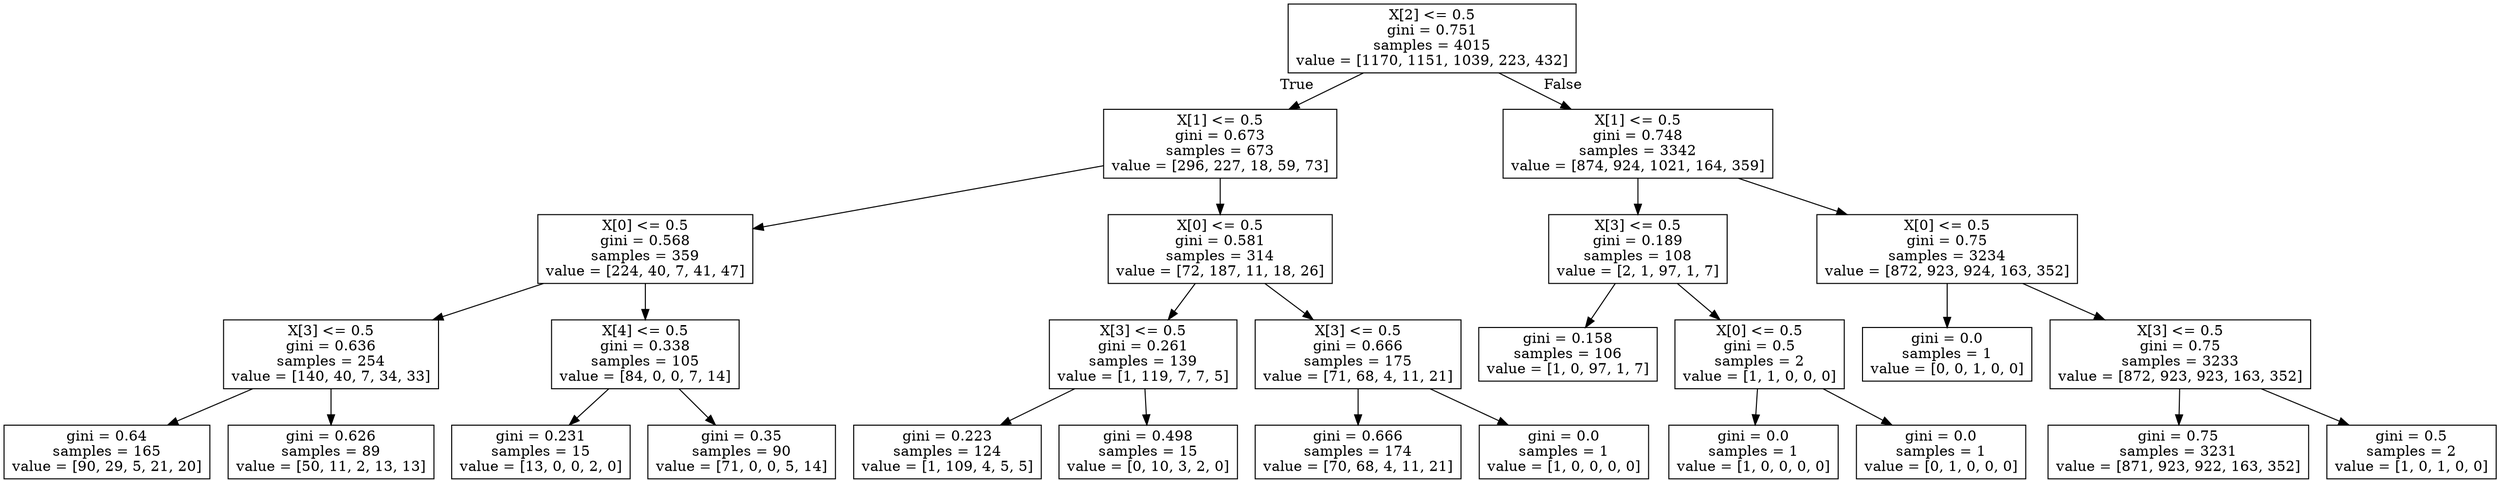digraph Tree {
node [shape=box] ;
0 [label="X[2] <= 0.5\ngini = 0.751\nsamples = 4015\nvalue = [1170, 1151, 1039, 223, 432]"] ;
1 [label="X[1] <= 0.5\ngini = 0.673\nsamples = 673\nvalue = [296, 227, 18, 59, 73]"] ;
0 -> 1 [labeldistance=2.5, labelangle=45, headlabel="True"] ;
2 [label="X[0] <= 0.5\ngini = 0.568\nsamples = 359\nvalue = [224, 40, 7, 41, 47]"] ;
1 -> 2 ;
3 [label="X[3] <= 0.5\ngini = 0.636\nsamples = 254\nvalue = [140, 40, 7, 34, 33]"] ;
2 -> 3 ;
4 [label="gini = 0.64\nsamples = 165\nvalue = [90, 29, 5, 21, 20]"] ;
3 -> 4 ;
5 [label="gini = 0.626\nsamples = 89\nvalue = [50, 11, 2, 13, 13]"] ;
3 -> 5 ;
6 [label="X[4] <= 0.5\ngini = 0.338\nsamples = 105\nvalue = [84, 0, 0, 7, 14]"] ;
2 -> 6 ;
7 [label="gini = 0.231\nsamples = 15\nvalue = [13, 0, 0, 2, 0]"] ;
6 -> 7 ;
8 [label="gini = 0.35\nsamples = 90\nvalue = [71, 0, 0, 5, 14]"] ;
6 -> 8 ;
9 [label="X[0] <= 0.5\ngini = 0.581\nsamples = 314\nvalue = [72, 187, 11, 18, 26]"] ;
1 -> 9 ;
10 [label="X[3] <= 0.5\ngini = 0.261\nsamples = 139\nvalue = [1, 119, 7, 7, 5]"] ;
9 -> 10 ;
11 [label="gini = 0.223\nsamples = 124\nvalue = [1, 109, 4, 5, 5]"] ;
10 -> 11 ;
12 [label="gini = 0.498\nsamples = 15\nvalue = [0, 10, 3, 2, 0]"] ;
10 -> 12 ;
13 [label="X[3] <= 0.5\ngini = 0.666\nsamples = 175\nvalue = [71, 68, 4, 11, 21]"] ;
9 -> 13 ;
14 [label="gini = 0.666\nsamples = 174\nvalue = [70, 68, 4, 11, 21]"] ;
13 -> 14 ;
15 [label="gini = 0.0\nsamples = 1\nvalue = [1, 0, 0, 0, 0]"] ;
13 -> 15 ;
16 [label="X[1] <= 0.5\ngini = 0.748\nsamples = 3342\nvalue = [874, 924, 1021, 164, 359]"] ;
0 -> 16 [labeldistance=2.5, labelangle=-45, headlabel="False"] ;
17 [label="X[3] <= 0.5\ngini = 0.189\nsamples = 108\nvalue = [2, 1, 97, 1, 7]"] ;
16 -> 17 ;
18 [label="gini = 0.158\nsamples = 106\nvalue = [1, 0, 97, 1, 7]"] ;
17 -> 18 ;
19 [label="X[0] <= 0.5\ngini = 0.5\nsamples = 2\nvalue = [1, 1, 0, 0, 0]"] ;
17 -> 19 ;
20 [label="gini = 0.0\nsamples = 1\nvalue = [1, 0, 0, 0, 0]"] ;
19 -> 20 ;
21 [label="gini = 0.0\nsamples = 1\nvalue = [0, 1, 0, 0, 0]"] ;
19 -> 21 ;
22 [label="X[0] <= 0.5\ngini = 0.75\nsamples = 3234\nvalue = [872, 923, 924, 163, 352]"] ;
16 -> 22 ;
23 [label="gini = 0.0\nsamples = 1\nvalue = [0, 0, 1, 0, 0]"] ;
22 -> 23 ;
24 [label="X[3] <= 0.5\ngini = 0.75\nsamples = 3233\nvalue = [872, 923, 923, 163, 352]"] ;
22 -> 24 ;
25 [label="gini = 0.75\nsamples = 3231\nvalue = [871, 923, 922, 163, 352]"] ;
24 -> 25 ;
26 [label="gini = 0.5\nsamples = 2\nvalue = [1, 0, 1, 0, 0]"] ;
24 -> 26 ;
}